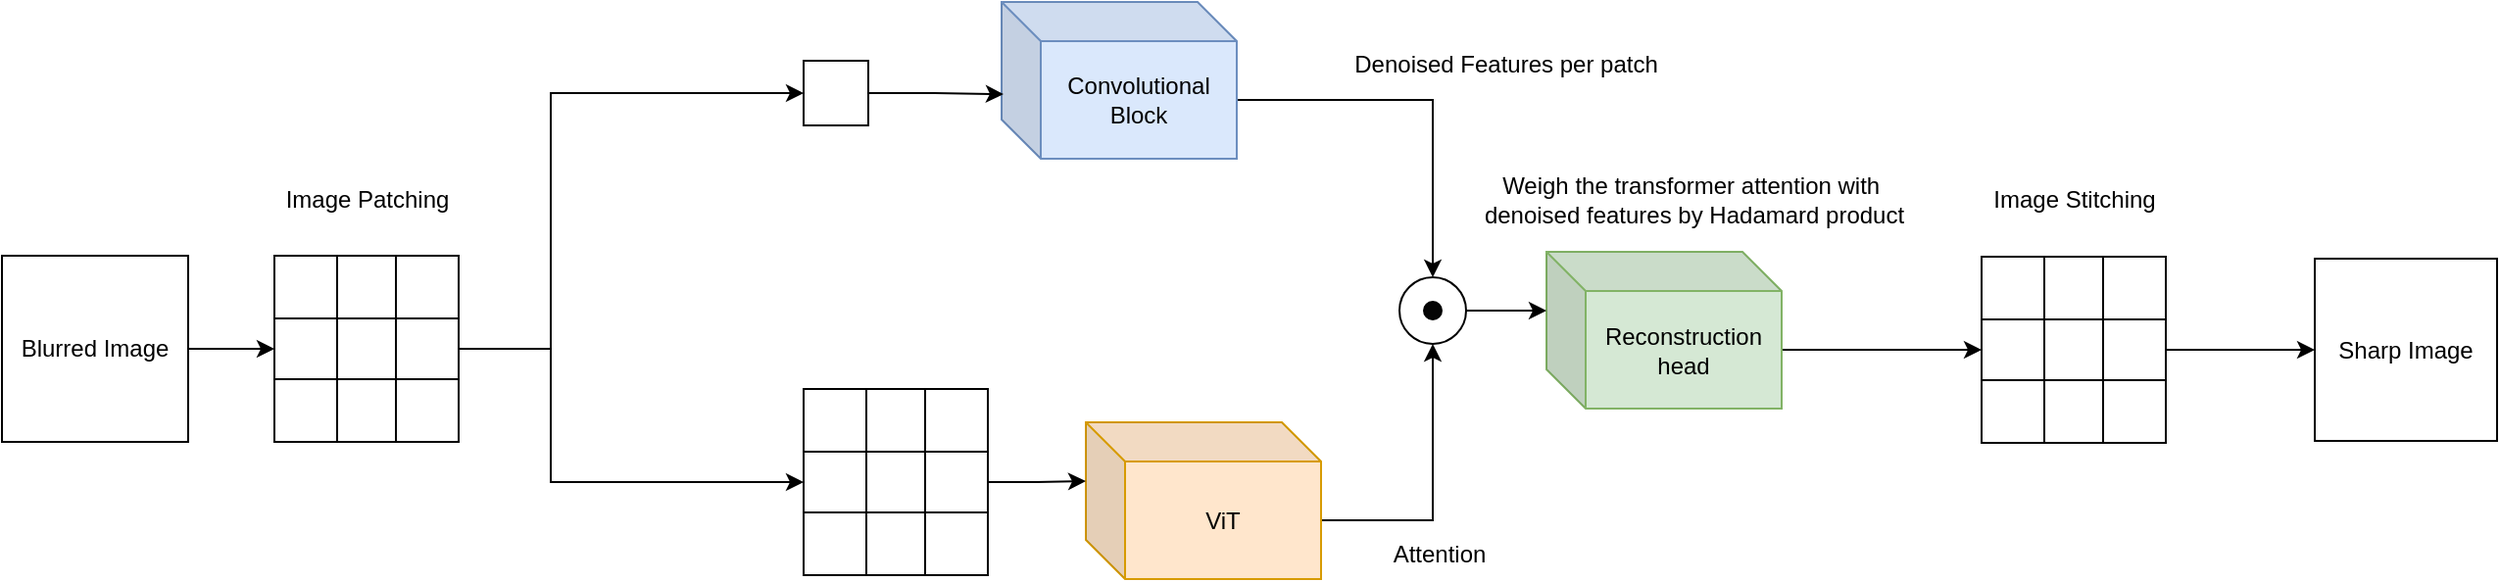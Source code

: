 <mxfile version="28.0.6">
  <diagram name="Page-1" id="fihYJoXctaT5-3KxguG3">
    <mxGraphModel dx="1426" dy="910" grid="1" gridSize="10" guides="1" tooltips="1" connect="1" arrows="1" fold="1" page="1" pageScale="1" pageWidth="850" pageHeight="1100" math="0" shadow="0">
      <root>
        <mxCell id="0" />
        <mxCell id="1" parent="0" />
        <mxCell id="tg3P0OwAwfH6cwJ7fF7Y-1" style="edgeStyle=orthogonalEdgeStyle;rounded=0;orthogonalLoop=1;jettySize=auto;html=1;exitX=1;exitY=0.5;exitDx=0;exitDy=0;entryX=0;entryY=0.5;entryDx=0;entryDy=0;" edge="1" parent="1" source="tg3P0OwAwfH6cwJ7fF7Y-2" target="tg3P0OwAwfH6cwJ7fF7Y-8">
          <mxGeometry relative="1" as="geometry" />
        </mxCell>
        <mxCell id="tg3P0OwAwfH6cwJ7fF7Y-2" value="Blurred Image" style="whiteSpace=wrap;html=1;aspect=fixed;" vertex="1" parent="1">
          <mxGeometry x="310" y="509.5" width="95" height="95" as="geometry" />
        </mxCell>
        <mxCell id="tg3P0OwAwfH6cwJ7fF7Y-3" value="" style="shape=table;startSize=0;container=1;collapsible=0;childLayout=tableLayout;fontSize=16;" vertex="1" parent="1">
          <mxGeometry x="449" y="509.5" width="94" height="95" as="geometry" />
        </mxCell>
        <mxCell id="tg3P0OwAwfH6cwJ7fF7Y-4" value="" style="shape=tableRow;horizontal=0;startSize=0;swimlaneHead=0;swimlaneBody=0;strokeColor=inherit;top=0;left=0;bottom=0;right=0;collapsible=0;dropTarget=0;fillColor=none;points=[[0,0.5],[1,0.5]];portConstraint=eastwest;fontSize=16;" vertex="1" parent="tg3P0OwAwfH6cwJ7fF7Y-3">
          <mxGeometry width="94" height="32" as="geometry" />
        </mxCell>
        <mxCell id="tg3P0OwAwfH6cwJ7fF7Y-5" value="" style="shape=partialRectangle;html=1;whiteSpace=wrap;connectable=0;strokeColor=inherit;overflow=hidden;fillColor=none;top=0;left=0;bottom=0;right=0;pointerEvents=1;fontSize=16;" vertex="1" parent="tg3P0OwAwfH6cwJ7fF7Y-4">
          <mxGeometry width="32" height="32" as="geometry">
            <mxRectangle width="32" height="32" as="alternateBounds" />
          </mxGeometry>
        </mxCell>
        <mxCell id="tg3P0OwAwfH6cwJ7fF7Y-6" value="" style="shape=partialRectangle;html=1;whiteSpace=wrap;connectable=0;strokeColor=inherit;overflow=hidden;fillColor=none;top=0;left=0;bottom=0;right=0;pointerEvents=1;fontSize=16;" vertex="1" parent="tg3P0OwAwfH6cwJ7fF7Y-4">
          <mxGeometry x="32" width="30" height="32" as="geometry">
            <mxRectangle width="30" height="32" as="alternateBounds" />
          </mxGeometry>
        </mxCell>
        <mxCell id="tg3P0OwAwfH6cwJ7fF7Y-7" value="" style="shape=partialRectangle;html=1;whiteSpace=wrap;connectable=0;strokeColor=inherit;overflow=hidden;fillColor=none;top=0;left=0;bottom=0;right=0;pointerEvents=1;fontSize=16;" vertex="1" parent="tg3P0OwAwfH6cwJ7fF7Y-4">
          <mxGeometry x="62" width="32" height="32" as="geometry">
            <mxRectangle width="32" height="32" as="alternateBounds" />
          </mxGeometry>
        </mxCell>
        <mxCell id="tg3P0OwAwfH6cwJ7fF7Y-8" value="" style="shape=tableRow;horizontal=0;startSize=0;swimlaneHead=0;swimlaneBody=0;strokeColor=inherit;top=0;left=0;bottom=0;right=0;collapsible=0;dropTarget=0;fillColor=none;points=[[0,0.5],[1,0.5]];portConstraint=eastwest;fontSize=16;" vertex="1" parent="tg3P0OwAwfH6cwJ7fF7Y-3">
          <mxGeometry y="32" width="94" height="31" as="geometry" />
        </mxCell>
        <mxCell id="tg3P0OwAwfH6cwJ7fF7Y-9" value="" style="shape=partialRectangle;html=1;whiteSpace=wrap;connectable=0;strokeColor=inherit;overflow=hidden;fillColor=none;top=0;left=0;bottom=0;right=0;pointerEvents=1;fontSize=16;" vertex="1" parent="tg3P0OwAwfH6cwJ7fF7Y-8">
          <mxGeometry width="32" height="31" as="geometry">
            <mxRectangle width="32" height="31" as="alternateBounds" />
          </mxGeometry>
        </mxCell>
        <mxCell id="tg3P0OwAwfH6cwJ7fF7Y-10" value="" style="shape=partialRectangle;html=1;whiteSpace=wrap;connectable=0;strokeColor=inherit;overflow=hidden;fillColor=none;top=0;left=0;bottom=0;right=0;pointerEvents=1;fontSize=16;" vertex="1" parent="tg3P0OwAwfH6cwJ7fF7Y-8">
          <mxGeometry x="32" width="30" height="31" as="geometry">
            <mxRectangle width="30" height="31" as="alternateBounds" />
          </mxGeometry>
        </mxCell>
        <mxCell id="tg3P0OwAwfH6cwJ7fF7Y-11" value="" style="shape=partialRectangle;html=1;whiteSpace=wrap;connectable=0;strokeColor=inherit;overflow=hidden;fillColor=none;top=0;left=0;bottom=0;right=0;pointerEvents=1;fontSize=16;" vertex="1" parent="tg3P0OwAwfH6cwJ7fF7Y-8">
          <mxGeometry x="62" width="32" height="31" as="geometry">
            <mxRectangle width="32" height="31" as="alternateBounds" />
          </mxGeometry>
        </mxCell>
        <mxCell id="tg3P0OwAwfH6cwJ7fF7Y-12" value="" style="shape=tableRow;horizontal=0;startSize=0;swimlaneHead=0;swimlaneBody=0;strokeColor=inherit;top=0;left=0;bottom=0;right=0;collapsible=0;dropTarget=0;fillColor=none;points=[[0,0.5],[1,0.5]];portConstraint=eastwest;fontSize=16;" vertex="1" parent="tg3P0OwAwfH6cwJ7fF7Y-3">
          <mxGeometry y="63" width="94" height="32" as="geometry" />
        </mxCell>
        <mxCell id="tg3P0OwAwfH6cwJ7fF7Y-13" value="" style="shape=partialRectangle;html=1;whiteSpace=wrap;connectable=0;strokeColor=inherit;overflow=hidden;fillColor=none;top=0;left=0;bottom=0;right=0;pointerEvents=1;fontSize=16;" vertex="1" parent="tg3P0OwAwfH6cwJ7fF7Y-12">
          <mxGeometry width="32" height="32" as="geometry">
            <mxRectangle width="32" height="32" as="alternateBounds" />
          </mxGeometry>
        </mxCell>
        <mxCell id="tg3P0OwAwfH6cwJ7fF7Y-14" value="" style="shape=partialRectangle;html=1;whiteSpace=wrap;connectable=0;strokeColor=inherit;overflow=hidden;fillColor=none;top=0;left=0;bottom=0;right=0;pointerEvents=1;fontSize=16;" vertex="1" parent="tg3P0OwAwfH6cwJ7fF7Y-12">
          <mxGeometry x="32" width="30" height="32" as="geometry">
            <mxRectangle width="30" height="32" as="alternateBounds" />
          </mxGeometry>
        </mxCell>
        <mxCell id="tg3P0OwAwfH6cwJ7fF7Y-15" value="" style="shape=partialRectangle;html=1;whiteSpace=wrap;connectable=0;strokeColor=inherit;overflow=hidden;fillColor=none;top=0;left=0;bottom=0;right=0;pointerEvents=1;fontSize=16;" vertex="1" parent="tg3P0OwAwfH6cwJ7fF7Y-12">
          <mxGeometry x="62" width="32" height="32" as="geometry">
            <mxRectangle width="32" height="32" as="alternateBounds" />
          </mxGeometry>
        </mxCell>
        <mxCell id="tg3P0OwAwfH6cwJ7fF7Y-17" value="" style="whiteSpace=wrap;html=1;aspect=fixed;" vertex="1" parent="1">
          <mxGeometry x="719" y="410" width="33" height="33" as="geometry" />
        </mxCell>
        <mxCell id="tg3P0OwAwfH6cwJ7fF7Y-20" style="edgeStyle=orthogonalEdgeStyle;rounded=0;orthogonalLoop=1;jettySize=auto;html=1;exitX=0;exitY=0;exitDx=120;exitDy=50;exitPerimeter=0;entryX=0.5;entryY=0;entryDx=0;entryDy=0;" edge="1" parent="1" source="tg3P0OwAwfH6cwJ7fF7Y-21" target="tg3P0OwAwfH6cwJ7fF7Y-43">
          <mxGeometry relative="1" as="geometry" />
        </mxCell>
        <mxCell id="tg3P0OwAwfH6cwJ7fF7Y-21" value="Convolutional Block" style="shape=cube;whiteSpace=wrap;html=1;boundedLbl=1;backgroundOutline=1;darkOpacity=0.05;darkOpacity2=0.1;fillColor=#dae8fc;strokeColor=#6c8ebf;" vertex="1" parent="1">
          <mxGeometry x="820" y="380" width="120" height="80" as="geometry" />
        </mxCell>
        <mxCell id="tg3P0OwAwfH6cwJ7fF7Y-22" value="" style="shape=table;startSize=0;container=1;collapsible=0;childLayout=tableLayout;fontSize=16;" vertex="1" parent="1">
          <mxGeometry x="719" y="577.5" width="94" height="95" as="geometry" />
        </mxCell>
        <mxCell id="tg3P0OwAwfH6cwJ7fF7Y-23" value="" style="shape=tableRow;horizontal=0;startSize=0;swimlaneHead=0;swimlaneBody=0;strokeColor=inherit;top=0;left=0;bottom=0;right=0;collapsible=0;dropTarget=0;fillColor=none;points=[[0,0.5],[1,0.5]];portConstraint=eastwest;fontSize=16;" vertex="1" parent="tg3P0OwAwfH6cwJ7fF7Y-22">
          <mxGeometry width="94" height="32" as="geometry" />
        </mxCell>
        <mxCell id="tg3P0OwAwfH6cwJ7fF7Y-24" value="" style="shape=partialRectangle;html=1;whiteSpace=wrap;connectable=0;strokeColor=inherit;overflow=hidden;fillColor=none;top=0;left=0;bottom=0;right=0;pointerEvents=1;fontSize=16;" vertex="1" parent="tg3P0OwAwfH6cwJ7fF7Y-23">
          <mxGeometry width="32" height="32" as="geometry">
            <mxRectangle width="32" height="32" as="alternateBounds" />
          </mxGeometry>
        </mxCell>
        <mxCell id="tg3P0OwAwfH6cwJ7fF7Y-25" value="" style="shape=partialRectangle;html=1;whiteSpace=wrap;connectable=0;strokeColor=inherit;overflow=hidden;fillColor=none;top=0;left=0;bottom=0;right=0;pointerEvents=1;fontSize=16;" vertex="1" parent="tg3P0OwAwfH6cwJ7fF7Y-23">
          <mxGeometry x="32" width="30" height="32" as="geometry">
            <mxRectangle width="30" height="32" as="alternateBounds" />
          </mxGeometry>
        </mxCell>
        <mxCell id="tg3P0OwAwfH6cwJ7fF7Y-26" value="" style="shape=partialRectangle;html=1;whiteSpace=wrap;connectable=0;strokeColor=inherit;overflow=hidden;fillColor=none;top=0;left=0;bottom=0;right=0;pointerEvents=1;fontSize=16;" vertex="1" parent="tg3P0OwAwfH6cwJ7fF7Y-23">
          <mxGeometry x="62" width="32" height="32" as="geometry">
            <mxRectangle width="32" height="32" as="alternateBounds" />
          </mxGeometry>
        </mxCell>
        <mxCell id="tg3P0OwAwfH6cwJ7fF7Y-27" value="" style="shape=tableRow;horizontal=0;startSize=0;swimlaneHead=0;swimlaneBody=0;strokeColor=inherit;top=0;left=0;bottom=0;right=0;collapsible=0;dropTarget=0;fillColor=none;points=[[0,0.5],[1,0.5]];portConstraint=eastwest;fontSize=16;" vertex="1" parent="tg3P0OwAwfH6cwJ7fF7Y-22">
          <mxGeometry y="32" width="94" height="31" as="geometry" />
        </mxCell>
        <mxCell id="tg3P0OwAwfH6cwJ7fF7Y-28" value="" style="shape=partialRectangle;html=1;whiteSpace=wrap;connectable=0;strokeColor=inherit;overflow=hidden;fillColor=none;top=0;left=0;bottom=0;right=0;pointerEvents=1;fontSize=16;" vertex="1" parent="tg3P0OwAwfH6cwJ7fF7Y-27">
          <mxGeometry width="32" height="31" as="geometry">
            <mxRectangle width="32" height="31" as="alternateBounds" />
          </mxGeometry>
        </mxCell>
        <mxCell id="tg3P0OwAwfH6cwJ7fF7Y-29" value="" style="shape=partialRectangle;html=1;whiteSpace=wrap;connectable=0;strokeColor=inherit;overflow=hidden;fillColor=none;top=0;left=0;bottom=0;right=0;pointerEvents=1;fontSize=16;" vertex="1" parent="tg3P0OwAwfH6cwJ7fF7Y-27">
          <mxGeometry x="32" width="30" height="31" as="geometry">
            <mxRectangle width="30" height="31" as="alternateBounds" />
          </mxGeometry>
        </mxCell>
        <mxCell id="tg3P0OwAwfH6cwJ7fF7Y-30" value="" style="shape=partialRectangle;html=1;whiteSpace=wrap;connectable=0;strokeColor=inherit;overflow=hidden;fillColor=none;top=0;left=0;bottom=0;right=0;pointerEvents=1;fontSize=16;" vertex="1" parent="tg3P0OwAwfH6cwJ7fF7Y-27">
          <mxGeometry x="62" width="32" height="31" as="geometry">
            <mxRectangle width="32" height="31" as="alternateBounds" />
          </mxGeometry>
        </mxCell>
        <mxCell id="tg3P0OwAwfH6cwJ7fF7Y-31" value="" style="shape=tableRow;horizontal=0;startSize=0;swimlaneHead=0;swimlaneBody=0;strokeColor=inherit;top=0;left=0;bottom=0;right=0;collapsible=0;dropTarget=0;fillColor=none;points=[[0,0.5],[1,0.5]];portConstraint=eastwest;fontSize=16;" vertex="1" parent="tg3P0OwAwfH6cwJ7fF7Y-22">
          <mxGeometry y="63" width="94" height="32" as="geometry" />
        </mxCell>
        <mxCell id="tg3P0OwAwfH6cwJ7fF7Y-32" value="" style="shape=partialRectangle;html=1;whiteSpace=wrap;connectable=0;strokeColor=inherit;overflow=hidden;fillColor=none;top=0;left=0;bottom=0;right=0;pointerEvents=1;fontSize=16;" vertex="1" parent="tg3P0OwAwfH6cwJ7fF7Y-31">
          <mxGeometry width="32" height="32" as="geometry">
            <mxRectangle width="32" height="32" as="alternateBounds" />
          </mxGeometry>
        </mxCell>
        <mxCell id="tg3P0OwAwfH6cwJ7fF7Y-33" value="" style="shape=partialRectangle;html=1;whiteSpace=wrap;connectable=0;strokeColor=inherit;overflow=hidden;fillColor=none;top=0;left=0;bottom=0;right=0;pointerEvents=1;fontSize=16;" vertex="1" parent="tg3P0OwAwfH6cwJ7fF7Y-31">
          <mxGeometry x="32" width="30" height="32" as="geometry">
            <mxRectangle width="30" height="32" as="alternateBounds" />
          </mxGeometry>
        </mxCell>
        <mxCell id="tg3P0OwAwfH6cwJ7fF7Y-34" value="" style="shape=partialRectangle;html=1;whiteSpace=wrap;connectable=0;strokeColor=inherit;overflow=hidden;fillColor=none;top=0;left=0;bottom=0;right=0;pointerEvents=1;fontSize=16;" vertex="1" parent="tg3P0OwAwfH6cwJ7fF7Y-31">
          <mxGeometry x="62" width="32" height="32" as="geometry">
            <mxRectangle width="32" height="32" as="alternateBounds" />
          </mxGeometry>
        </mxCell>
        <mxCell id="tg3P0OwAwfH6cwJ7fF7Y-35" style="edgeStyle=orthogonalEdgeStyle;rounded=0;orthogonalLoop=1;jettySize=auto;html=1;exitX=0;exitY=0;exitDx=120;exitDy=50;exitPerimeter=0;entryX=0.5;entryY=1;entryDx=0;entryDy=0;" edge="1" parent="1" source="tg3P0OwAwfH6cwJ7fF7Y-36" target="tg3P0OwAwfH6cwJ7fF7Y-43">
          <mxGeometry relative="1" as="geometry" />
        </mxCell>
        <mxCell id="tg3P0OwAwfH6cwJ7fF7Y-36" value="ViT" style="shape=cube;whiteSpace=wrap;html=1;boundedLbl=1;backgroundOutline=1;darkOpacity=0.05;darkOpacity2=0.1;fillColor=#ffe6cc;strokeColor=#d79b00;" vertex="1" parent="1">
          <mxGeometry x="863" y="594.5" width="120" height="80" as="geometry" />
        </mxCell>
        <mxCell id="tg3P0OwAwfH6cwJ7fF7Y-63" style="edgeStyle=orthogonalEdgeStyle;rounded=0;orthogonalLoop=1;jettySize=auto;html=1;exitX=0;exitY=0;exitDx=120;exitDy=50;exitPerimeter=0;entryX=0;entryY=0.5;entryDx=0;entryDy=0;" edge="1" parent="1" source="tg3P0OwAwfH6cwJ7fF7Y-38" target="tg3P0OwAwfH6cwJ7fF7Y-55">
          <mxGeometry relative="1" as="geometry" />
        </mxCell>
        <mxCell id="tg3P0OwAwfH6cwJ7fF7Y-38" value="Reconstruction head" style="shape=cube;whiteSpace=wrap;html=1;boundedLbl=1;backgroundOutline=1;darkOpacity=0.05;darkOpacity2=0.1;fillColor=#d5e8d4;strokeColor=#82b366;" vertex="1" parent="1">
          <mxGeometry x="1098" y="507.5" width="120" height="80" as="geometry" />
        </mxCell>
        <mxCell id="tg3P0OwAwfH6cwJ7fF7Y-39" value="Sharp Image" style="whiteSpace=wrap;html=1;aspect=fixed;" vertex="1" parent="1">
          <mxGeometry x="1490" y="511" width="93" height="93" as="geometry" />
        </mxCell>
        <mxCell id="tg3P0OwAwfH6cwJ7fF7Y-40" style="edgeStyle=orthogonalEdgeStyle;rounded=0;orthogonalLoop=1;jettySize=auto;html=1;exitX=1;exitY=0.5;exitDx=0;exitDy=0;entryX=0;entryY=0.5;entryDx=0;entryDy=0;" edge="1" parent="1" source="tg3P0OwAwfH6cwJ7fF7Y-8" target="tg3P0OwAwfH6cwJ7fF7Y-17">
          <mxGeometry relative="1" as="geometry">
            <Array as="points">
              <mxPoint x="590" y="557" />
              <mxPoint x="590" y="427" />
            </Array>
          </mxGeometry>
        </mxCell>
        <mxCell id="tg3P0OwAwfH6cwJ7fF7Y-41" style="edgeStyle=orthogonalEdgeStyle;rounded=0;orthogonalLoop=1;jettySize=auto;html=1;exitX=1;exitY=0.5;exitDx=0;exitDy=0;entryX=0;entryY=0.5;entryDx=0;entryDy=0;" edge="1" parent="1" source="tg3P0OwAwfH6cwJ7fF7Y-8" target="tg3P0OwAwfH6cwJ7fF7Y-27">
          <mxGeometry relative="1" as="geometry">
            <Array as="points">
              <mxPoint x="590" y="557" />
              <mxPoint x="590" y="625" />
            </Array>
          </mxGeometry>
        </mxCell>
        <mxCell id="tg3P0OwAwfH6cwJ7fF7Y-42" style="edgeStyle=orthogonalEdgeStyle;rounded=0;orthogonalLoop=1;jettySize=auto;html=1;exitX=1;exitY=0.5;exitDx=0;exitDy=0;entryX=0;entryY=0;entryDx=0;entryDy=30;entryPerimeter=0;" edge="1" parent="1" source="tg3P0OwAwfH6cwJ7fF7Y-27" target="tg3P0OwAwfH6cwJ7fF7Y-36">
          <mxGeometry relative="1" as="geometry" />
        </mxCell>
        <mxCell id="tg3P0OwAwfH6cwJ7fF7Y-43" value="" style="ellipse;whiteSpace=wrap;html=1;aspect=fixed;" vertex="1" parent="1">
          <mxGeometry x="1023" y="520.5" width="34" height="34" as="geometry" />
        </mxCell>
        <mxCell id="tg3P0OwAwfH6cwJ7fF7Y-44" value="" style="ellipse;whiteSpace=wrap;html=1;aspect=fixed;fillColor=light-dark(#050505, #ededed);" vertex="1" parent="1">
          <mxGeometry x="1035.5" y="533" width="9" height="9" as="geometry" />
        </mxCell>
        <mxCell id="tg3P0OwAwfH6cwJ7fF7Y-45" style="edgeStyle=orthogonalEdgeStyle;rounded=0;orthogonalLoop=1;jettySize=auto;html=1;exitX=1;exitY=0.5;exitDx=0;exitDy=0;entryX=0;entryY=0;entryDx=0;entryDy=30;entryPerimeter=0;" edge="1" parent="1" source="tg3P0OwAwfH6cwJ7fF7Y-43" target="tg3P0OwAwfH6cwJ7fF7Y-38">
          <mxGeometry relative="1" as="geometry" />
        </mxCell>
        <mxCell id="tg3P0OwAwfH6cwJ7fF7Y-46" value="Denoised Features per patch" style="text;html=1;align=center;verticalAlign=middle;resizable=0;points=[];autosize=1;strokeColor=none;fillColor=none;" vertex="1" parent="1">
          <mxGeometry x="990" y="399" width="173" height="26" as="geometry" />
        </mxCell>
        <mxCell id="tg3P0OwAwfH6cwJ7fF7Y-47" value="Attention" style="text;html=1;align=center;verticalAlign=middle;resizable=0;points=[];autosize=1;strokeColor=none;fillColor=none;" vertex="1" parent="1">
          <mxGeometry x="1010" y="648.5" width="65" height="26" as="geometry" />
        </mxCell>
        <mxCell id="tg3P0OwAwfH6cwJ7fF7Y-48" value="Weigh the transformer attention with&amp;nbsp;&lt;div&gt;denoised features by Hadamard product&lt;/div&gt;" style="text;html=1;align=center;verticalAlign=middle;resizable=0;points=[];autosize=1;strokeColor=none;fillColor=none;" vertex="1" parent="1">
          <mxGeometry x="1057" y="460" width="232" height="41" as="geometry" />
        </mxCell>
        <mxCell id="tg3P0OwAwfH6cwJ7fF7Y-49" style="edgeStyle=orthogonalEdgeStyle;rounded=0;orthogonalLoop=1;jettySize=auto;html=1;exitX=1;exitY=0.5;exitDx=0;exitDy=0;entryX=0.008;entryY=0.588;entryDx=0;entryDy=0;entryPerimeter=0;" edge="1" parent="1" source="tg3P0OwAwfH6cwJ7fF7Y-17" target="tg3P0OwAwfH6cwJ7fF7Y-21">
          <mxGeometry relative="1" as="geometry" />
        </mxCell>
        <mxCell id="tg3P0OwAwfH6cwJ7fF7Y-50" value="" style="shape=table;startSize=0;container=1;collapsible=0;childLayout=tableLayout;fontSize=16;" vertex="1" parent="1">
          <mxGeometry x="1320" y="510" width="94" height="95" as="geometry" />
        </mxCell>
        <mxCell id="tg3P0OwAwfH6cwJ7fF7Y-51" value="" style="shape=tableRow;horizontal=0;startSize=0;swimlaneHead=0;swimlaneBody=0;strokeColor=inherit;top=0;left=0;bottom=0;right=0;collapsible=0;dropTarget=0;fillColor=none;points=[[0,0.5],[1,0.5]];portConstraint=eastwest;fontSize=16;" vertex="1" parent="tg3P0OwAwfH6cwJ7fF7Y-50">
          <mxGeometry width="94" height="32" as="geometry" />
        </mxCell>
        <mxCell id="tg3P0OwAwfH6cwJ7fF7Y-52" value="" style="shape=partialRectangle;html=1;whiteSpace=wrap;connectable=0;strokeColor=inherit;overflow=hidden;fillColor=none;top=0;left=0;bottom=0;right=0;pointerEvents=1;fontSize=16;" vertex="1" parent="tg3P0OwAwfH6cwJ7fF7Y-51">
          <mxGeometry width="32" height="32" as="geometry">
            <mxRectangle width="32" height="32" as="alternateBounds" />
          </mxGeometry>
        </mxCell>
        <mxCell id="tg3P0OwAwfH6cwJ7fF7Y-53" value="" style="shape=partialRectangle;html=1;whiteSpace=wrap;connectable=0;strokeColor=inherit;overflow=hidden;fillColor=none;top=0;left=0;bottom=0;right=0;pointerEvents=1;fontSize=16;" vertex="1" parent="tg3P0OwAwfH6cwJ7fF7Y-51">
          <mxGeometry x="32" width="30" height="32" as="geometry">
            <mxRectangle width="30" height="32" as="alternateBounds" />
          </mxGeometry>
        </mxCell>
        <mxCell id="tg3P0OwAwfH6cwJ7fF7Y-54" value="" style="shape=partialRectangle;html=1;whiteSpace=wrap;connectable=0;strokeColor=inherit;overflow=hidden;fillColor=none;top=0;left=0;bottom=0;right=0;pointerEvents=1;fontSize=16;" vertex="1" parent="tg3P0OwAwfH6cwJ7fF7Y-51">
          <mxGeometry x="62" width="32" height="32" as="geometry">
            <mxRectangle width="32" height="32" as="alternateBounds" />
          </mxGeometry>
        </mxCell>
        <mxCell id="tg3P0OwAwfH6cwJ7fF7Y-55" value="" style="shape=tableRow;horizontal=0;startSize=0;swimlaneHead=0;swimlaneBody=0;strokeColor=inherit;top=0;left=0;bottom=0;right=0;collapsible=0;dropTarget=0;fillColor=none;points=[[0,0.5],[1,0.5]];portConstraint=eastwest;fontSize=16;" vertex="1" parent="tg3P0OwAwfH6cwJ7fF7Y-50">
          <mxGeometry y="32" width="94" height="31" as="geometry" />
        </mxCell>
        <mxCell id="tg3P0OwAwfH6cwJ7fF7Y-56" value="" style="shape=partialRectangle;html=1;whiteSpace=wrap;connectable=0;strokeColor=inherit;overflow=hidden;fillColor=none;top=0;left=0;bottom=0;right=0;pointerEvents=1;fontSize=16;" vertex="1" parent="tg3P0OwAwfH6cwJ7fF7Y-55">
          <mxGeometry width="32" height="31" as="geometry">
            <mxRectangle width="32" height="31" as="alternateBounds" />
          </mxGeometry>
        </mxCell>
        <mxCell id="tg3P0OwAwfH6cwJ7fF7Y-57" value="" style="shape=partialRectangle;html=1;whiteSpace=wrap;connectable=0;strokeColor=inherit;overflow=hidden;fillColor=none;top=0;left=0;bottom=0;right=0;pointerEvents=1;fontSize=16;" vertex="1" parent="tg3P0OwAwfH6cwJ7fF7Y-55">
          <mxGeometry x="32" width="30" height="31" as="geometry">
            <mxRectangle width="30" height="31" as="alternateBounds" />
          </mxGeometry>
        </mxCell>
        <mxCell id="tg3P0OwAwfH6cwJ7fF7Y-58" value="" style="shape=partialRectangle;html=1;whiteSpace=wrap;connectable=0;strokeColor=inherit;overflow=hidden;fillColor=none;top=0;left=0;bottom=0;right=0;pointerEvents=1;fontSize=16;" vertex="1" parent="tg3P0OwAwfH6cwJ7fF7Y-55">
          <mxGeometry x="62" width="32" height="31" as="geometry">
            <mxRectangle width="32" height="31" as="alternateBounds" />
          </mxGeometry>
        </mxCell>
        <mxCell id="tg3P0OwAwfH6cwJ7fF7Y-59" value="" style="shape=tableRow;horizontal=0;startSize=0;swimlaneHead=0;swimlaneBody=0;strokeColor=inherit;top=0;left=0;bottom=0;right=0;collapsible=0;dropTarget=0;fillColor=none;points=[[0,0.5],[1,0.5]];portConstraint=eastwest;fontSize=16;" vertex="1" parent="tg3P0OwAwfH6cwJ7fF7Y-50">
          <mxGeometry y="63" width="94" height="32" as="geometry" />
        </mxCell>
        <mxCell id="tg3P0OwAwfH6cwJ7fF7Y-60" value="" style="shape=partialRectangle;html=1;whiteSpace=wrap;connectable=0;strokeColor=inherit;overflow=hidden;fillColor=none;top=0;left=0;bottom=0;right=0;pointerEvents=1;fontSize=16;" vertex="1" parent="tg3P0OwAwfH6cwJ7fF7Y-59">
          <mxGeometry width="32" height="32" as="geometry">
            <mxRectangle width="32" height="32" as="alternateBounds" />
          </mxGeometry>
        </mxCell>
        <mxCell id="tg3P0OwAwfH6cwJ7fF7Y-61" value="" style="shape=partialRectangle;html=1;whiteSpace=wrap;connectable=0;strokeColor=inherit;overflow=hidden;fillColor=none;top=0;left=0;bottom=0;right=0;pointerEvents=1;fontSize=16;" vertex="1" parent="tg3P0OwAwfH6cwJ7fF7Y-59">
          <mxGeometry x="32" width="30" height="32" as="geometry">
            <mxRectangle width="30" height="32" as="alternateBounds" />
          </mxGeometry>
        </mxCell>
        <mxCell id="tg3P0OwAwfH6cwJ7fF7Y-62" value="" style="shape=partialRectangle;html=1;whiteSpace=wrap;connectable=0;strokeColor=inherit;overflow=hidden;fillColor=none;top=0;left=0;bottom=0;right=0;pointerEvents=1;fontSize=16;" vertex="1" parent="tg3P0OwAwfH6cwJ7fF7Y-59">
          <mxGeometry x="62" width="32" height="32" as="geometry">
            <mxRectangle width="32" height="32" as="alternateBounds" />
          </mxGeometry>
        </mxCell>
        <mxCell id="tg3P0OwAwfH6cwJ7fF7Y-64" style="edgeStyle=orthogonalEdgeStyle;rounded=0;orthogonalLoop=1;jettySize=auto;html=1;exitX=1;exitY=0.5;exitDx=0;exitDy=0;entryX=0;entryY=0.5;entryDx=0;entryDy=0;" edge="1" parent="1" source="tg3P0OwAwfH6cwJ7fF7Y-55" target="tg3P0OwAwfH6cwJ7fF7Y-39">
          <mxGeometry relative="1" as="geometry" />
        </mxCell>
        <mxCell id="tg3P0OwAwfH6cwJ7fF7Y-65" value="Image Stitching" style="text;html=1;align=center;verticalAlign=middle;resizable=0;points=[];autosize=1;strokeColor=none;fillColor=none;" vertex="1" parent="1">
          <mxGeometry x="1312" y="465.5" width="110" height="30" as="geometry" />
        </mxCell>
        <mxCell id="tg3P0OwAwfH6cwJ7fF7Y-66" value="Image Patching" style="text;html=1;align=center;verticalAlign=middle;resizable=0;points=[];autosize=1;strokeColor=none;fillColor=none;" vertex="1" parent="1">
          <mxGeometry x="441" y="465.5" width="110" height="30" as="geometry" />
        </mxCell>
      </root>
    </mxGraphModel>
  </diagram>
</mxfile>

